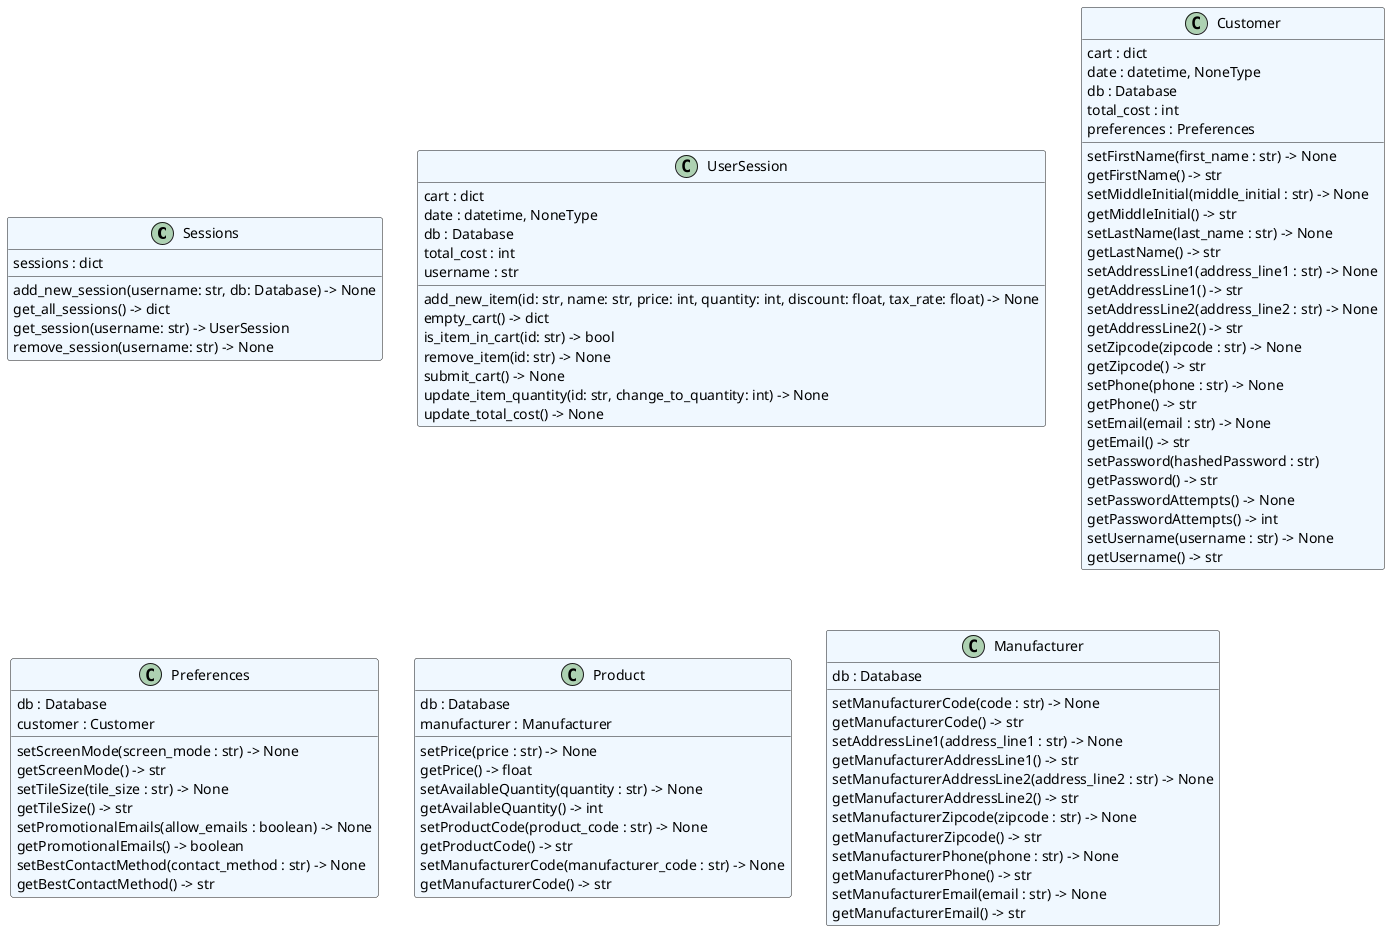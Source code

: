 @startuml classes
set namespaceSeparator none
class "Sessions" as core.session.Sessions #aliceblue {
  sessions : dict
  add_new_session(username: str, db: Database) -> None
  get_all_sessions() -> dict
  get_session(username: str) -> UserSession
  remove_session(username: str) -> None
}
class "UserSession" as core.session.UserSession #aliceblue {
  cart : dict
  date : datetime, NoneType
  db : Database
  total_cost : int
  username : str
  add_new_item(id: str, name: str, price: int, quantity: int, discount: float, tax_rate: float) -> None
  empty_cart() -> dict
  is_item_in_cart(id: str) -> bool
  remove_item(id: str) -> None
  submit_cart() -> None
  update_item_quantity(id: str, change_to_quantity: int) -> None
  update_total_cost() -> None
}
class "Customer" as core.object.Customer #aliceblue {
  cart : dict
  date : datetime, NoneType
  db : Database
  total_cost : int
  preferences : Preferences
  setFirstName(first_name : str) -> None
  getFirstName() -> str
  setMiddleInitial(middle_initial : str) -> None
  getMiddleInitial() -> str
  setLastName(last_name : str) -> None
  getLastName() -> str
  setAddressLine1(address_line1 : str) -> None
  getAddressLine1() -> str
  setAddressLine2(address_line2 : str) -> None
  getAddressLine2() -> str
  setZipcode(zipcode : str) -> None
  getZipcode() -> str
  setPhone(phone : str) -> None
  getPhone() -> str
  setEmail(email : str) -> None
  getEmail() -> str
  setPassword(hashedPassword : str)
  getPassword() -> str
  setPasswordAttempts() -> None
  getPasswordAttempts() -> int
  setUsername(username : str) -> None
  getUsername() -> str
}
class "Preferences" as core.object.Preferences #aliceblue {
  db : Database
  customer : Customer
  setScreenMode(screen_mode : str) -> None
  getScreenMode() -> str
  setTileSize(tile_size : str) -> None
  getTileSize() -> str
  setPromotionalEmails(allow_emails : boolean) -> None
  getPromotionalEmails() -> boolean
  setBestContactMethod(contact_method : str) -> None
  getBestContactMethod() -> str
}
class "Product" as core.object.Product #aliceblue {
  db : Database
  manufacturer : Manufacturer
  setPrice(price : str) -> None
  getPrice() -> float
  setAvailableQuantity(quantity : str) -> None
  getAvailableQuantity() -> int
  setProductCode(product_code : str) -> None
  getProductCode() -> str
  setManufacturerCode(manufacturer_code : str) -> None
  getManufacturerCode() -> str
}
class "Manufacturer" as core.object.Manufacturer #aliceblue {
  db : Database
  setManufacturerCode(code : str) -> None
  getManufacturerCode() -> str
  setAddressLine1(address_line1 : str) -> None
  getManufacturerAddressLine1() -> str
  setManufacturerAddressLine2(address_line2 : str) -> None
  getManufacturerAddressLine2() -> str
  setManufacturerZipcode(zipcode : str) -> None
  getManufacturerZipcode() -> str
  setManufacturerPhone(phone : str) -> None
  getManufacturerPhone() -> str
  setManufacturerEmail(email : str) -> None
  getManufacturerEmail() -> str
}
@enduml

